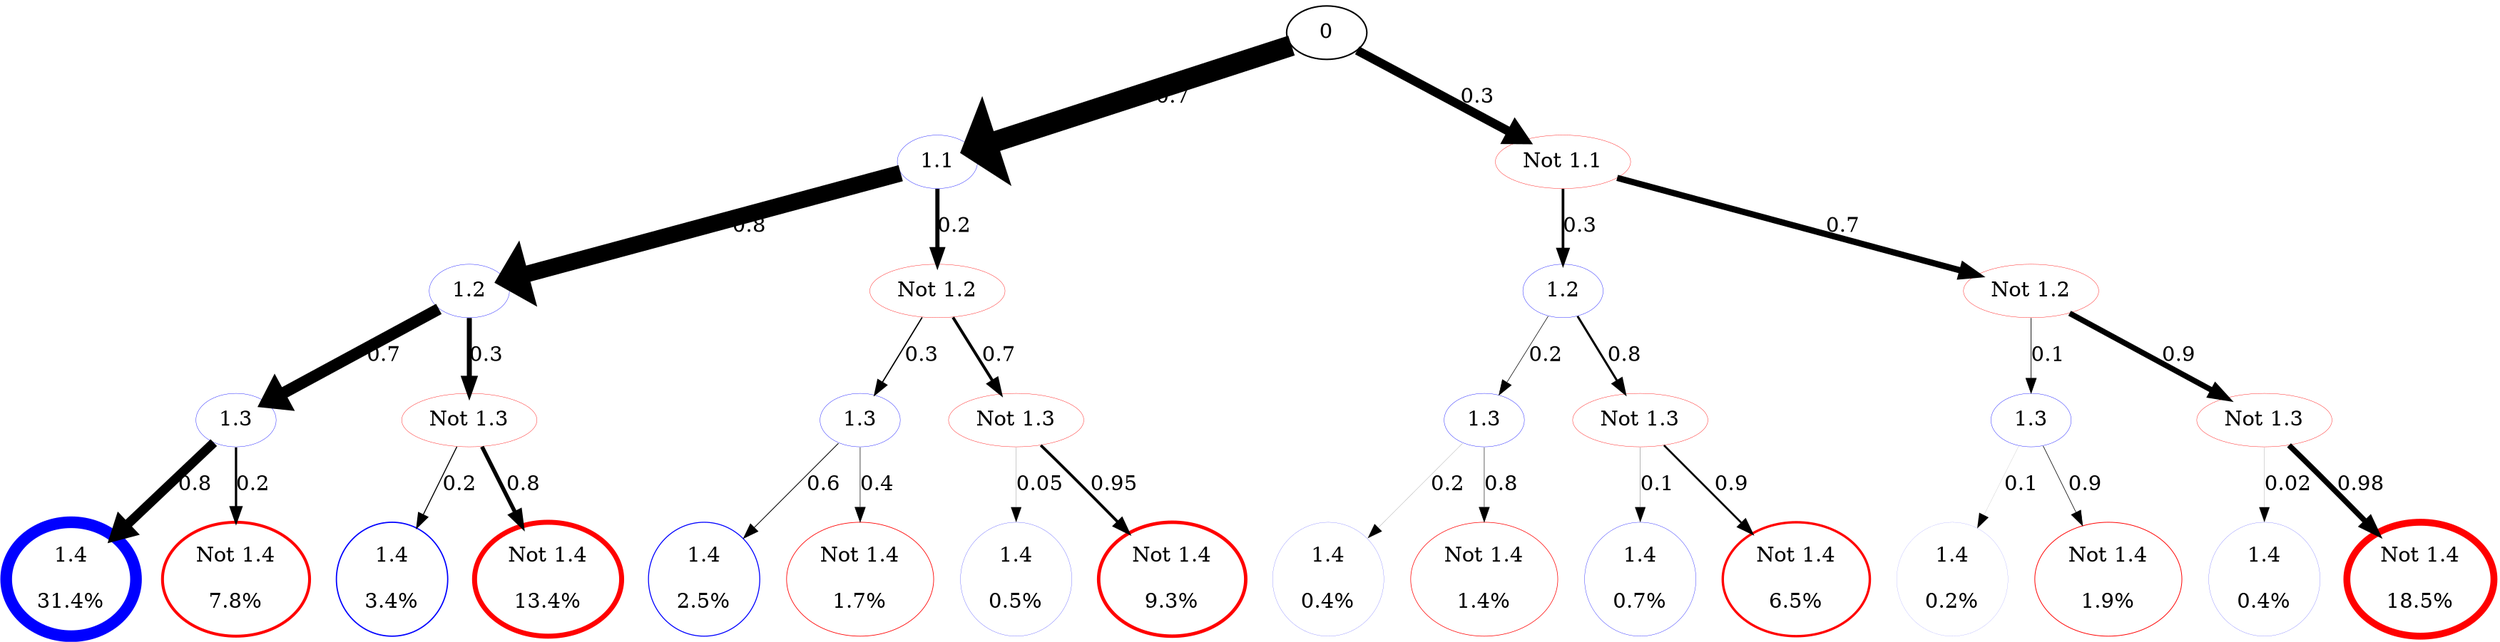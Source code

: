 strict digraph  {
"Node(path='0', label='0')" [label=0];
"Node(path='0 -> 1.1', label='1.1')" [color=blue, label="1.1", penwidth="0.2"];
"Node(path='0 -> 1.1 -> 1.2', label='1.2')" [color=blue, label="1.2", penwidth="0.2"];
"Node(path='0 -> 1.1 -> 1.2 -> 1.3', label='1.3')" [color=blue, label="1.3", penwidth="0.2"];
"Node(path='0 -> 1.1 -> 1.2 -> 1.3 -> 1.4', label='1.4')" [color=blue, label="1.4\n\n31.4%", penwidth="7.84"];
"Node(path='0 -> 1.1 -> 1.2 -> 1.3 -> Not 1.4', label='Not 1.4')" [color=red, label="Not 1.4\n\n7.8%", penwidth="1.96"];
"Node(path='0 -> 1.1 -> 1.2 -> Not 1.3', label='Not 1.3')" [color=red, label="Not 1.3", penwidth="0.2"];
"Node(path='0 -> 1.1 -> 1.2 -> Not 1.3 -> 1.4', label='1.4')" [color=blue, label="1.4\n\n3.4%", penwidth="0.84"];
"Node(path='0 -> 1.1 -> 1.2 -> Not 1.3 -> Not 1.4', label='Not 1.4')" [color=red, label="Not 1.4\n\n13.4%", penwidth="3.36"];
"Node(path='0 -> 1.1 -> Not 1.2', label='Not 1.2')" [color=red, label="Not 1.2", penwidth="0.2"];
"Node(path='0 -> 1.1 -> Not 1.2 -> 1.3', label='1.3')" [color=blue, label="1.3", penwidth="0.2"];
"Node(path='0 -> 1.1 -> Not 1.2 -> 1.3 -> 1.4', label='1.4')" [color=blue, label="1.4\n\n2.5%", penwidth="0.6299999999999999"];
"Node(path='0 -> 1.1 -> Not 1.2 -> 1.3 -> Not 1.4', label='Not 1.4')" [color=red, label="Not 1.4\n\n1.7%", penwidth="0.42"];
"Node(path='0 -> 1.1 -> Not 1.2 -> Not 1.3', label='Not 1.3')" [color=red, label="Not 1.3", penwidth="0.2"];
"Node(path='0 -> 1.1 -> Not 1.2 -> Not 1.3 -> 1.4', label='1.4')" [color=blue, label="1.4\n\n0.5%", penwidth="0.1225"];
"Node(path='0 -> 1.1 -> Not 1.2 -> Not 1.3 -> Not 1.4', label='Not 1.4')" [color=red, label="Not 1.4\n\n9.3%", penwidth="2.3274999999999997"];
"Node(path='0 -> Not 1.1', label='Not 1.1')" [color=red, label="Not 1.1", penwidth="0.2"];
"Node(path='0 -> Not 1.1 -> 1.2', label='1.2')" [color=blue, label="1.2", penwidth="0.2"];
"Node(path='0 -> Not 1.1 -> 1.2 -> 1.3', label='1.3')" [color=blue, label="1.3", penwidth="0.2"];
"Node(path='0 -> Not 1.1 -> 1.2 -> 1.3 -> 1.4', label='1.4')" [color=blue, label="1.4\n\n0.4%", penwidth="0.09"];
"Node(path='0 -> Not 1.1 -> 1.2 -> 1.3 -> Not 1.4', label='Not 1.4')" [color=red, label="Not 1.4\n\n1.4%", penwidth="0.36"];
"Node(path='0 -> Not 1.1 -> 1.2 -> Not 1.3', label='Not 1.3')" [color=red, label="Not 1.3", penwidth="0.2"];
"Node(path='0 -> Not 1.1 -> 1.2 -> Not 1.3 -> 1.4', label='1.4')" [color=blue, label="1.4\n\n0.7%", penwidth="0.18"];
"Node(path='0 -> Not 1.1 -> 1.2 -> Not 1.3 -> Not 1.4', label='Not 1.4')" [color=red, label="Not 1.4\n\n6.5%", penwidth="1.6199999999999999"];
"Node(path='0 -> Not 1.1 -> Not 1.2', label='Not 1.2')" [color=red, label="Not 1.2", penwidth="0.2"];
"Node(path='0 -> Not 1.1 -> Not 1.2 -> 1.3', label='1.3')" [color=blue, label="1.3", penwidth="0.2"];
"Node(path='0 -> Not 1.1 -> Not 1.2 -> 1.3 -> 1.4', label='1.4')" [color=blue, label="1.4\n\n0.2%", penwidth="0.052500000000000005"];
"Node(path='0 -> Not 1.1 -> Not 1.2 -> 1.3 -> Not 1.4', label='Not 1.4')" [color=red, label="Not 1.4\n\n1.9%", penwidth="0.47250000000000003"];
"Node(path='0 -> Not 1.1 -> Not 1.2 -> Not 1.3', label='Not 1.3')" [color=red, label="Not 1.3", penwidth="0.2"];
"Node(path='0 -> Not 1.1 -> Not 1.2 -> Not 1.3 -> 1.4', label='1.4')" [color=blue, label="1.4\n\n0.4%", penwidth="0.0945"];
"Node(path='0 -> Not 1.1 -> Not 1.2 -> Not 1.3 -> Not 1.4', label='Not 1.4')" [color=red, label="Not 1.4\n\n18.5%", penwidth="4.6305"];
"Node(path='0', label='0')" -> "Node(path='0 -> 1.1', label='1.1')"  [label="0.7", name="1.1", penwidth="14.0", prob="0.7"];
"Node(path='0', label='0')" -> "Node(path='0 -> Not 1.1', label='Not 1.1')"  [label="0.3", name="Not 1.1", penwidth="6.0", prob="0.3"];
"Node(path='0 -> 1.1', label='1.1')" -> "Node(path='0 -> 1.1 -> 1.2', label='1.2')"  [label="0.8", name="1.2", penwidth="11.2", prob="0.8"];
"Node(path='0 -> 1.1', label='1.1')" -> "Node(path='0 -> 1.1 -> Not 1.2', label='Not 1.2')"  [label="0.2", name="Not 1.2", penwidth="2.8", prob="0.2"];
"Node(path='0 -> 1.1 -> 1.2', label='1.2')" -> "Node(path='0 -> 1.1 -> 1.2 -> 1.3', label='1.3')"  [label="0.7", name="1.3", penwidth="7.839999999999999", prob="0.7"];
"Node(path='0 -> 1.1 -> 1.2', label='1.2')" -> "Node(path='0 -> 1.1 -> 1.2 -> Not 1.3', label='Not 1.3')"  [label="0.3", name="Not 1.3", penwidth="3.3599999999999994", prob="0.3"];
"Node(path='0 -> 1.1 -> 1.2 -> 1.3', label='1.3')" -> "Node(path='0 -> 1.1 -> 1.2 -> 1.3 -> 1.4', label='1.4')"  [label="0.8", name="1.4", penwidth="6.272", prob="0.8"];
"Node(path='0 -> 1.1 -> 1.2 -> 1.3', label='1.3')" -> "Node(path='0 -> 1.1 -> 1.2 -> 1.3 -> Not 1.4', label='Not 1.4')"  [label="0.2", name="Not 1.4", penwidth="1.568", prob="0.2"];
"Node(path='0 -> 1.1 -> 1.2 -> Not 1.3', label='Not 1.3')" -> "Node(path='0 -> 1.1 -> 1.2 -> Not 1.3 -> 1.4', label='1.4')"  [label="0.2", name="1.4", penwidth="0.6719999999999999", prob="0.2"];
"Node(path='0 -> 1.1 -> 1.2 -> Not 1.3', label='Not 1.3')" -> "Node(path='0 -> 1.1 -> 1.2 -> Not 1.3 -> Not 1.4', label='Not 1.4')"  [label="0.8", name="Not 1.4", penwidth="2.6879999999999997", prob="0.8"];
"Node(path='0 -> 1.1 -> Not 1.2', label='Not 1.2')" -> "Node(path='0 -> 1.1 -> Not 1.2 -> 1.3', label='1.3')"  [label="0.3", name="1.3", penwidth="0.8399999999999999", prob="0.3"];
"Node(path='0 -> 1.1 -> Not 1.2', label='Not 1.2')" -> "Node(path='0 -> 1.1 -> Not 1.2 -> Not 1.3', label='Not 1.3')"  [label="0.7", name="Not 1.3", penwidth="1.9599999999999997", prob="0.7"];
"Node(path='0 -> 1.1 -> Not 1.2 -> 1.3', label='1.3')" -> "Node(path='0 -> 1.1 -> Not 1.2 -> 1.3 -> 1.4', label='1.4')"  [label="0.6", name="1.4", penwidth="0.5039999999999999", prob="0.6"];
"Node(path='0 -> 1.1 -> Not 1.2 -> 1.3', label='1.3')" -> "Node(path='0 -> 1.1 -> Not 1.2 -> 1.3 -> Not 1.4', label='Not 1.4')"  [label="0.4", name="Not 1.4", penwidth="0.33599999999999997", prob="0.4"];
"Node(path='0 -> 1.1 -> Not 1.2 -> Not 1.3', label='Not 1.3')" -> "Node(path='0 -> 1.1 -> Not 1.2 -> Not 1.3 -> 1.4', label='1.4')"  [label="0.05", name="1.4", penwidth="0.098", prob="0.05"];
"Node(path='0 -> 1.1 -> Not 1.2 -> Not 1.3', label='Not 1.3')" -> "Node(path='0 -> 1.1 -> Not 1.2 -> Not 1.3 -> Not 1.4', label='Not 1.4')"  [label="0.95", name="Not 1.4", penwidth="1.8619999999999997", prob="0.95"];
"Node(path='0 -> Not 1.1', label='Not 1.1')" -> "Node(path='0 -> Not 1.1 -> 1.2', label='1.2')"  [label="0.3", name="1.2", penwidth="1.7999999999999998", prob="0.3"];
"Node(path='0 -> Not 1.1', label='Not 1.1')" -> "Node(path='0 -> Not 1.1 -> Not 1.2', label='Not 1.2')"  [label="0.7", name="Not 1.2", penwidth="4.2", prob="0.7"];
"Node(path='0 -> Not 1.1 -> 1.2', label='1.2')" -> "Node(path='0 -> Not 1.1 -> 1.2 -> 1.3', label='1.3')"  [label="0.2", name="1.3", penwidth="0.36", prob="0.2"];
"Node(path='0 -> Not 1.1 -> 1.2', label='1.2')" -> "Node(path='0 -> Not 1.1 -> 1.2 -> Not 1.3', label='Not 1.3')"  [label="0.8", name="Not 1.3", penwidth="1.44", prob="0.8"];
"Node(path='0 -> Not 1.1 -> 1.2 -> 1.3', label='1.3')" -> "Node(path='0 -> Not 1.1 -> 1.2 -> 1.3 -> 1.4', label='1.4')"  [label="0.2", name="1.4", penwidth="0.072", prob="0.2"];
"Node(path='0 -> Not 1.1 -> 1.2 -> 1.3', label='1.3')" -> "Node(path='0 -> Not 1.1 -> 1.2 -> 1.3 -> Not 1.4', label='Not 1.4')"  [label="0.8", name="Not 1.4", penwidth="0.288", prob="0.8"];
"Node(path='0 -> Not 1.1 -> 1.2 -> Not 1.3', label='Not 1.3')" -> "Node(path='0 -> Not 1.1 -> 1.2 -> Not 1.3 -> 1.4', label='1.4')"  [label="0.1", name="1.4", penwidth="0.144", prob="0.1"];
"Node(path='0 -> Not 1.1 -> 1.2 -> Not 1.3', label='Not 1.3')" -> "Node(path='0 -> Not 1.1 -> 1.2 -> Not 1.3 -> Not 1.4', label='Not 1.4')"  [label="0.9", name="Not 1.4", penwidth="1.2959999999999998", prob="0.9"];
"Node(path='0 -> Not 1.1 -> Not 1.2', label='Not 1.2')" -> "Node(path='0 -> Not 1.1 -> Not 1.2 -> 1.3', label='1.3')"  [label="0.1", name="1.3", penwidth="0.42000000000000004", prob="0.1"];
"Node(path='0 -> Not 1.1 -> Not 1.2', label='Not 1.2')" -> "Node(path='0 -> Not 1.1 -> Not 1.2 -> Not 1.3', label='Not 1.3')"  [label="0.9", name="Not 1.3", penwidth="3.7800000000000002", prob="0.9"];
"Node(path='0 -> Not 1.1 -> Not 1.2 -> 1.3', label='1.3')" -> "Node(path='0 -> Not 1.1 -> Not 1.2 -> 1.3 -> 1.4', label='1.4')"  [label="0.1", name="1.4", penwidth="0.04200000000000001", prob="0.1"];
"Node(path='0 -> Not 1.1 -> Not 1.2 -> 1.3', label='1.3')" -> "Node(path='0 -> Not 1.1 -> Not 1.2 -> 1.3 -> Not 1.4', label='Not 1.4')"  [label="0.9", name="Not 1.4", penwidth="0.378", prob="0.9"];
"Node(path='0 -> Not 1.1 -> Not 1.2 -> Not 1.3', label='Not 1.3')" -> "Node(path='0 -> Not 1.1 -> Not 1.2 -> Not 1.3 -> 1.4', label='1.4')"  [label="0.02", name="1.4", penwidth="0.0756", prob="0.02"];
"Node(path='0 -> Not 1.1 -> Not 1.2 -> Not 1.3', label='Not 1.3')" -> "Node(path='0 -> Not 1.1 -> Not 1.2 -> Not 1.3 -> Not 1.4', label='Not 1.4')"  [label="0.98", name="Not 1.4", penwidth="3.7043999999999997", prob="0.98"];
}
